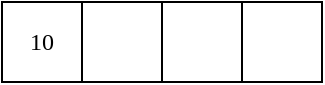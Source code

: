<mxfile version="13.6.5" pages="13">
    <diagram id="txCa_ksUoBLOZzcTATOj" name="Page-1">
        <mxGraphModel dx="1402" dy="860" grid="1" gridSize="10" guides="1" tooltips="1" connect="1" arrows="1" fold="1" page="1" pageScale="1" pageWidth="800" pageHeight="800" math="0" shadow="0">
            <root>
                <mxCell id="0"/>
                <mxCell id="1" parent="0"/>
                <mxCell id="2" value="10" style="whiteSpace=wrap;html=1;aspect=fixed;fontFamily=Fira Code;" parent="1" vertex="1">
                    <mxGeometry x="320" y="40" width="40" height="40" as="geometry"/>
                </mxCell>
                <mxCell id="3" value="" style="whiteSpace=wrap;html=1;aspect=fixed;fontFamily=Fira Code;" parent="1" vertex="1">
                    <mxGeometry x="360" y="40" width="40" height="40" as="geometry"/>
                </mxCell>
                <mxCell id="4" value="" style="whiteSpace=wrap;html=1;aspect=fixed;fontFamily=Fira Code;" parent="1" vertex="1">
                    <mxGeometry x="400" y="40" width="40" height="40" as="geometry"/>
                </mxCell>
                <mxCell id="5" value="" style="whiteSpace=wrap;html=1;aspect=fixed;fontFamily=Fira Code;" parent="1" vertex="1">
                    <mxGeometry x="440" y="40" width="40" height="40" as="geometry"/>
                </mxCell>
            </root>
        </mxGraphModel>
    </diagram>
    <diagram name="Copy of Page-1" id="j43gCVQFJZowqEMbykZ9">
        <mxGraphModel dx="1402" dy="860" grid="1" gridSize="10" guides="1" tooltips="1" connect="1" arrows="1" fold="1" page="1" pageScale="1" pageWidth="800" pageHeight="800" math="0" shadow="0">
            <root>
                <mxCell id="CdNHfQSmdVmvH8gO9E0L-0"/>
                <mxCell id="CdNHfQSmdVmvH8gO9E0L-1" parent="CdNHfQSmdVmvH8gO9E0L-0"/>
                <mxCell id="CdNHfQSmdVmvH8gO9E0L-2" value="5" style="whiteSpace=wrap;html=1;aspect=fixed;fontFamily=Fira Code;" parent="CdNHfQSmdVmvH8gO9E0L-1" vertex="1">
                    <mxGeometry x="320" y="40" width="40" height="40" as="geometry"/>
                </mxCell>
                <mxCell id="CdNHfQSmdVmvH8gO9E0L-3" value="10" style="whiteSpace=wrap;html=1;aspect=fixed;fontFamily=Fira Code;" parent="CdNHfQSmdVmvH8gO9E0L-1" vertex="1">
                    <mxGeometry x="360" y="40" width="40" height="40" as="geometry"/>
                </mxCell>
                <mxCell id="CdNHfQSmdVmvH8gO9E0L-4" value="" style="whiteSpace=wrap;html=1;aspect=fixed;fontFamily=Fira Code;" parent="CdNHfQSmdVmvH8gO9E0L-1" vertex="1">
                    <mxGeometry x="400" y="40" width="40" height="40" as="geometry"/>
                </mxCell>
                <mxCell id="CdNHfQSmdVmvH8gO9E0L-5" value="" style="whiteSpace=wrap;html=1;aspect=fixed;fontFamily=Fira Code;" parent="CdNHfQSmdVmvH8gO9E0L-1" vertex="1">
                    <mxGeometry x="440" y="40" width="40" height="40" as="geometry"/>
                </mxCell>
            </root>
        </mxGraphModel>
    </diagram>
    <diagram name="Copy of Copy of Page-1" id="bkbzq2fccHkqix9wdO-N">
        <mxGraphModel dx="1402" dy="860" grid="1" gridSize="10" guides="1" tooltips="1" connect="1" arrows="1" fold="1" page="1" pageScale="1" pageWidth="800" pageHeight="800" math="0" shadow="0">
            <root>
                <mxCell id="YgrXGwYtX8yWzyRb2GrN-0"/>
                <mxCell id="YgrXGwYtX8yWzyRb2GrN-1" parent="YgrXGwYtX8yWzyRb2GrN-0"/>
                <mxCell id="YgrXGwYtX8yWzyRb2GrN-2" value="5" style="whiteSpace=wrap;html=1;aspect=fixed;fontFamily=Fira Code;" parent="YgrXGwYtX8yWzyRb2GrN-1" vertex="1">
                    <mxGeometry x="320" y="40" width="40" height="40" as="geometry"/>
                </mxCell>
                <mxCell id="YgrXGwYtX8yWzyRb2GrN-3" value="10" style="whiteSpace=wrap;html=1;aspect=fixed;fontFamily=Fira Code;" parent="YgrXGwYtX8yWzyRb2GrN-1" vertex="1">
                    <mxGeometry x="360" y="40" width="40" height="40" as="geometry"/>
                </mxCell>
                <mxCell id="YgrXGwYtX8yWzyRb2GrN-4" value="50" style="whiteSpace=wrap;html=1;aspect=fixed;fontFamily=Fira Code;" parent="YgrXGwYtX8yWzyRb2GrN-1" vertex="1">
                    <mxGeometry x="400" y="40" width="40" height="40" as="geometry"/>
                </mxCell>
                <mxCell id="YgrXGwYtX8yWzyRb2GrN-5" value="" style="whiteSpace=wrap;html=1;aspect=fixed;fontFamily=Fira Code;" parent="YgrXGwYtX8yWzyRb2GrN-1" vertex="1">
                    <mxGeometry x="440" y="40" width="40" height="40" as="geometry"/>
                </mxCell>
            </root>
        </mxGraphModel>
    </diagram>
    <diagram name="Copy of Copy of Copy of Page-1" id="OM_2mnmLVpxS00gPXXbf">
        <mxGraphModel dx="1402" dy="860" grid="1" gridSize="10" guides="1" tooltips="1" connect="1" arrows="1" fold="1" page="1" pageScale="1" pageWidth="800" pageHeight="800" math="0" shadow="0">
            <root>
                <mxCell id="Oke_IYp8fV7BN3NRF6Zw-0"/>
                <mxCell id="Oke_IYp8fV7BN3NRF6Zw-1" parent="Oke_IYp8fV7BN3NRF6Zw-0"/>
                <mxCell id="Oke_IYp8fV7BN3NRF6Zw-2" value="5" style="whiteSpace=wrap;html=1;aspect=fixed;fontFamily=Fira Code;" parent="Oke_IYp8fV7BN3NRF6Zw-1" vertex="1">
                    <mxGeometry x="320" y="40" width="40" height="40" as="geometry"/>
                </mxCell>
                <mxCell id="Oke_IYp8fV7BN3NRF6Zw-3" value="10" style="whiteSpace=wrap;html=1;aspect=fixed;fontFamily=Fira Code;" parent="Oke_IYp8fV7BN3NRF6Zw-1" vertex="1">
                    <mxGeometry x="360" y="40" width="40" height="40" as="geometry"/>
                </mxCell>
                <mxCell id="Oke_IYp8fV7BN3NRF6Zw-4" value="35" style="whiteSpace=wrap;html=1;aspect=fixed;fontFamily=Fira Code;" parent="Oke_IYp8fV7BN3NRF6Zw-1" vertex="1">
                    <mxGeometry x="400" y="40" width="40" height="40" as="geometry"/>
                </mxCell>
                <mxCell id="Oke_IYp8fV7BN3NRF6Zw-5" value="50" style="whiteSpace=wrap;html=1;aspect=fixed;fontFamily=Fira Code;" parent="Oke_IYp8fV7BN3NRF6Zw-1" vertex="1">
                    <mxGeometry x="440" y="40" width="40" height="40" as="geometry"/>
                </mxCell>
            </root>
        </mxGraphModel>
    </diagram>
    <diagram name="Copy of Copy of Copy of Copy of Page-1" id="oMQ7qCrSeQkmTatnW9i-">
        <mxGraphModel dx="2202" dy="860" grid="1" gridSize="10" guides="1" tooltips="1" connect="1" arrows="1" fold="1" page="1" pageScale="1" pageWidth="800" pageHeight="800" math="0" shadow="0">
            <root>
                <mxCell id="m-656Rwu_aVQNnJfaMTj-0"/>
                <mxCell id="m-656Rwu_aVQNnJfaMTj-1" parent="m-656Rwu_aVQNnJfaMTj-0"/>
                <mxCell id="m-656Rwu_aVQNnJfaMTj-10" style="rounded=0;orthogonalLoop=1;jettySize=auto;html=1;exitX=0;exitY=1;exitDx=0;exitDy=0;entryX=0;entryY=0;entryDx=0;entryDy=0;endArrow=none;endFill=0;" parent="m-656Rwu_aVQNnJfaMTj-1" source="m-656Rwu_aVQNnJfaMTj-2" target="m-656Rwu_aVQNnJfaMTj-8" edge="1">
                    <mxGeometry relative="1" as="geometry"/>
                </mxCell>
                <mxCell id="m-656Rwu_aVQNnJfaMTj-23" style="edgeStyle=none;rounded=0;orthogonalLoop=1;jettySize=auto;html=1;exitX=1;exitY=1;exitDx=0;exitDy=0;entryX=0;entryY=0;entryDx=0;entryDy=0;endArrow=none;endFill=0;" parent="m-656Rwu_aVQNnJfaMTj-1" source="m-656Rwu_aVQNnJfaMTj-2" target="m-656Rwu_aVQNnJfaMTj-13" edge="1">
                    <mxGeometry relative="1" as="geometry"/>
                </mxCell>
                <mxCell id="m-656Rwu_aVQNnJfaMTj-2" value="5" style="whiteSpace=wrap;html=1;aspect=fixed;fontFamily=Fira Code;" parent="m-656Rwu_aVQNnJfaMTj-1" vertex="1">
                    <mxGeometry x="320" y="40" width="40" height="40" as="geometry"/>
                </mxCell>
                <mxCell id="m-656Rwu_aVQNnJfaMTj-3" value="10" style="whiteSpace=wrap;html=1;aspect=fixed;fontFamily=Fira Code;" parent="m-656Rwu_aVQNnJfaMTj-1" vertex="1">
                    <mxGeometry x="360" y="40" width="40" height="40" as="geometry"/>
                </mxCell>
                <mxCell id="m-656Rwu_aVQNnJfaMTj-4" value="35" style="whiteSpace=wrap;html=1;aspect=fixed;fontFamily=Fira Code;" parent="m-656Rwu_aVQNnJfaMTj-1" vertex="1">
                    <mxGeometry x="400" y="40" width="40" height="40" as="geometry"/>
                </mxCell>
                <mxCell id="m-656Rwu_aVQNnJfaMTj-5" value="50" style="whiteSpace=wrap;html=1;aspect=fixed;fontFamily=Fira Code;" parent="m-656Rwu_aVQNnJfaMTj-1" vertex="1">
                    <mxGeometry x="440" y="40" width="40" height="40" as="geometry"/>
                </mxCell>
                <mxCell id="m-656Rwu_aVQNnJfaMTj-6" value="" style="whiteSpace=wrap;html=1;aspect=fixed;fontFamily=Fira Code;" parent="m-656Rwu_aVQNnJfaMTj-1" vertex="1">
                    <mxGeometry x="-80" y="120" width="40" height="40" as="geometry"/>
                </mxCell>
                <mxCell id="m-656Rwu_aVQNnJfaMTj-7" value="" style="whiteSpace=wrap;html=1;aspect=fixed;fontFamily=Fira Code;" parent="m-656Rwu_aVQNnJfaMTj-1" vertex="1">
                    <mxGeometry x="-40" y="120" width="40" height="40" as="geometry"/>
                </mxCell>
                <mxCell id="m-656Rwu_aVQNnJfaMTj-8" value="" style="whiteSpace=wrap;html=1;aspect=fixed;fontFamily=Fira Code;" parent="m-656Rwu_aVQNnJfaMTj-1" vertex="1">
                    <mxGeometry y="120" width="40" height="40" as="geometry"/>
                </mxCell>
                <mxCell id="m-656Rwu_aVQNnJfaMTj-9" value="" style="whiteSpace=wrap;html=1;aspect=fixed;fontFamily=Fira Code;" parent="m-656Rwu_aVQNnJfaMTj-1" vertex="1">
                    <mxGeometry x="40" y="120" width="40" height="40" as="geometry"/>
                </mxCell>
                <mxCell id="m-656Rwu_aVQNnJfaMTj-11" value="" style="whiteSpace=wrap;html=1;aspect=fixed;fontFamily=Fira Code;" parent="m-656Rwu_aVQNnJfaMTj-1" vertex="1">
                    <mxGeometry x="120" y="120" width="40" height="40" as="geometry"/>
                </mxCell>
                <mxCell id="m-656Rwu_aVQNnJfaMTj-12" value="" style="whiteSpace=wrap;html=1;aspect=fixed;fontFamily=Fira Code;" parent="m-656Rwu_aVQNnJfaMTj-1" vertex="1">
                    <mxGeometry x="160" y="120" width="40" height="40" as="geometry"/>
                </mxCell>
                <mxCell id="m-656Rwu_aVQNnJfaMTj-13" value="" style="whiteSpace=wrap;html=1;aspect=fixed;fontFamily=Fira Code;" parent="m-656Rwu_aVQNnJfaMTj-1" vertex="1">
                    <mxGeometry x="200" y="120" width="40" height="40" as="geometry"/>
                </mxCell>
                <mxCell id="m-656Rwu_aVQNnJfaMTj-14" value="" style="whiteSpace=wrap;html=1;aspect=fixed;fontFamily=Fira Code;" parent="m-656Rwu_aVQNnJfaMTj-1" vertex="1">
                    <mxGeometry x="240" y="120" width="40" height="40" as="geometry"/>
                </mxCell>
            </root>
        </mxGraphModel>
    </diagram>
    <diagram name="Copy of Copy of Copy of Copy of Copy of Page-1" id="wRpoYj4uNqJwpFkkoW-z">
        <mxGraphModel dx="2202" dy="860" grid="1" gridSize="10" guides="1" tooltips="1" connect="1" arrows="1" fold="1" page="1" pageScale="1" pageWidth="800" pageHeight="800" math="0" shadow="0">
            <root>
                <mxCell id="Ei1mm7T92RGMsPTPNJHA-0"/>
                <mxCell id="Ei1mm7T92RGMsPTPNJHA-1" parent="Ei1mm7T92RGMsPTPNJHA-0"/>
                <mxCell id="Ei1mm7T92RGMsPTPNJHA-2" style="rounded=0;orthogonalLoop=1;jettySize=auto;html=1;exitX=0;exitY=1;exitDx=0;exitDy=0;entryX=0;entryY=0;entryDx=0;entryDy=0;endArrow=none;endFill=0;" parent="Ei1mm7T92RGMsPTPNJHA-1" source="Ei1mm7T92RGMsPTPNJHA-4" target="Ei1mm7T92RGMsPTPNJHA-10" edge="1">
                    <mxGeometry relative="1" as="geometry"/>
                </mxCell>
                <mxCell id="Ei1mm7T92RGMsPTPNJHA-3" style="edgeStyle=none;rounded=0;orthogonalLoop=1;jettySize=auto;html=1;exitX=1;exitY=1;exitDx=0;exitDy=0;entryX=0;entryY=0;entryDx=0;entryDy=0;endArrow=none;endFill=0;" parent="Ei1mm7T92RGMsPTPNJHA-1" source="Ei1mm7T92RGMsPTPNJHA-4" target="Ei1mm7T92RGMsPTPNJHA-14" edge="1">
                    <mxGeometry relative="1" as="geometry"/>
                </mxCell>
                <mxCell id="Ei1mm7T92RGMsPTPNJHA-4" value="10" style="whiteSpace=wrap;html=1;aspect=fixed;fontFamily=Fira Code;" parent="Ei1mm7T92RGMsPTPNJHA-1" vertex="1">
                    <mxGeometry x="320" y="40" width="40" height="40" as="geometry"/>
                </mxCell>
                <mxCell id="Ei1mm7T92RGMsPTPNJHA-5" value="35" style="whiteSpace=wrap;html=1;aspect=fixed;fontFamily=Fira Code;" parent="Ei1mm7T92RGMsPTPNJHA-1" vertex="1">
                    <mxGeometry x="360" y="40" width="40" height="40" as="geometry"/>
                </mxCell>
                <mxCell id="Ei1mm7T92RGMsPTPNJHA-6" value="50" style="whiteSpace=wrap;html=1;aspect=fixed;fontFamily=Fira Code;" parent="Ei1mm7T92RGMsPTPNJHA-1" vertex="1">
                    <mxGeometry x="400" y="40" width="40" height="40" as="geometry"/>
                </mxCell>
                <mxCell id="Ei1mm7T92RGMsPTPNJHA-7" value="" style="whiteSpace=wrap;html=1;aspect=fixed;fontFamily=Fira Code;" parent="Ei1mm7T92RGMsPTPNJHA-1" vertex="1">
                    <mxGeometry x="440" y="40" width="40" height="40" as="geometry"/>
                </mxCell>
                <mxCell id="Ei1mm7T92RGMsPTPNJHA-8" value="5" style="whiteSpace=wrap;html=1;aspect=fixed;fontFamily=Fira Code;" parent="Ei1mm7T92RGMsPTPNJHA-1" vertex="1">
                    <mxGeometry x="-80" y="120" width="40" height="40" as="geometry"/>
                </mxCell>
                <mxCell id="Ei1mm7T92RGMsPTPNJHA-9" value="" style="whiteSpace=wrap;html=1;aspect=fixed;fontFamily=Fira Code;" parent="Ei1mm7T92RGMsPTPNJHA-1" vertex="1">
                    <mxGeometry x="-40" y="120" width="40" height="40" as="geometry"/>
                </mxCell>
                <mxCell id="Ei1mm7T92RGMsPTPNJHA-10" value="" style="whiteSpace=wrap;html=1;aspect=fixed;fontFamily=Fira Code;" parent="Ei1mm7T92RGMsPTPNJHA-1" vertex="1">
                    <mxGeometry y="120" width="40" height="40" as="geometry"/>
                </mxCell>
                <mxCell id="Ei1mm7T92RGMsPTPNJHA-11" value="" style="whiteSpace=wrap;html=1;aspect=fixed;fontFamily=Fira Code;" parent="Ei1mm7T92RGMsPTPNJHA-1" vertex="1">
                    <mxGeometry x="40" y="120" width="40" height="40" as="geometry"/>
                </mxCell>
                <mxCell id="Ei1mm7T92RGMsPTPNJHA-12" value="" style="whiteSpace=wrap;html=1;aspect=fixed;fontFamily=Fira Code;" parent="Ei1mm7T92RGMsPTPNJHA-1" vertex="1">
                    <mxGeometry x="120" y="120" width="40" height="40" as="geometry"/>
                </mxCell>
                <mxCell id="Ei1mm7T92RGMsPTPNJHA-13" value="" style="whiteSpace=wrap;html=1;aspect=fixed;fontFamily=Fira Code;" parent="Ei1mm7T92RGMsPTPNJHA-1" vertex="1">
                    <mxGeometry x="160" y="120" width="40" height="40" as="geometry"/>
                </mxCell>
                <mxCell id="Ei1mm7T92RGMsPTPNJHA-14" value="" style="whiteSpace=wrap;html=1;aspect=fixed;fontFamily=Fira Code;" parent="Ei1mm7T92RGMsPTPNJHA-1" vertex="1">
                    <mxGeometry x="200" y="120" width="40" height="40" as="geometry"/>
                </mxCell>
                <mxCell id="Ei1mm7T92RGMsPTPNJHA-15" value="" style="whiteSpace=wrap;html=1;aspect=fixed;fontFamily=Fira Code;" parent="Ei1mm7T92RGMsPTPNJHA-1" vertex="1">
                    <mxGeometry x="240" y="120" width="40" height="40" as="geometry"/>
                </mxCell>
            </root>
        </mxGraphModel>
    </diagram>
    <diagram name="Copy of Copy of Copy of Copy of Copy of Copy of Page-1" id="if2rdYqqfhByfQ3we5X9">
        <mxGraphModel dx="2202" dy="860" grid="1" gridSize="10" guides="1" tooltips="1" connect="1" arrows="1" fold="1" page="1" pageScale="1" pageWidth="800" pageHeight="800" math="0" shadow="0">
            <root>
                <mxCell id="juQnPKgSrwFAO0Nfcs-d-0"/>
                <mxCell id="juQnPKgSrwFAO0Nfcs-d-1" parent="juQnPKgSrwFAO0Nfcs-d-0"/>
                <mxCell id="juQnPKgSrwFAO0Nfcs-d-2" style="rounded=0;orthogonalLoop=1;jettySize=auto;html=1;exitX=0;exitY=1;exitDx=0;exitDy=0;entryX=0;entryY=0;entryDx=0;entryDy=0;endArrow=none;endFill=0;" parent="juQnPKgSrwFAO0Nfcs-d-1" source="juQnPKgSrwFAO0Nfcs-d-4" target="juQnPKgSrwFAO0Nfcs-d-10" edge="1">
                    <mxGeometry relative="1" as="geometry"/>
                </mxCell>
                <mxCell id="juQnPKgSrwFAO0Nfcs-d-3" style="edgeStyle=none;rounded=0;orthogonalLoop=1;jettySize=auto;html=1;exitX=1;exitY=1;exitDx=0;exitDy=0;entryX=0;entryY=0;entryDx=0;entryDy=0;endArrow=none;endFill=0;" parent="juQnPKgSrwFAO0Nfcs-d-1" source="juQnPKgSrwFAO0Nfcs-d-4" target="juQnPKgSrwFAO0Nfcs-d-14" edge="1">
                    <mxGeometry relative="1" as="geometry"/>
                </mxCell>
                <mxCell id="juQnPKgSrwFAO0Nfcs-d-4" value="35" style="whiteSpace=wrap;html=1;aspect=fixed;fontFamily=Fira Code;" parent="juQnPKgSrwFAO0Nfcs-d-1" vertex="1">
                    <mxGeometry x="320" y="40" width="40" height="40" as="geometry"/>
                </mxCell>
                <mxCell id="juQnPKgSrwFAO0Nfcs-d-5" value="50" style="whiteSpace=wrap;html=1;aspect=fixed;fontFamily=Fira Code;" parent="juQnPKgSrwFAO0Nfcs-d-1" vertex="1">
                    <mxGeometry x="360" y="40" width="40" height="40" as="geometry"/>
                </mxCell>
                <mxCell id="juQnPKgSrwFAO0Nfcs-d-6" value="" style="whiteSpace=wrap;html=1;aspect=fixed;fontFamily=Fira Code;" parent="juQnPKgSrwFAO0Nfcs-d-1" vertex="1">
                    <mxGeometry x="400" y="40" width="40" height="40" as="geometry"/>
                </mxCell>
                <mxCell id="juQnPKgSrwFAO0Nfcs-d-7" value="" style="whiteSpace=wrap;html=1;aspect=fixed;fontFamily=Fira Code;" parent="juQnPKgSrwFAO0Nfcs-d-1" vertex="1">
                    <mxGeometry x="440" y="40" width="40" height="40" as="geometry"/>
                </mxCell>
                <mxCell id="juQnPKgSrwFAO0Nfcs-d-8" value="5" style="whiteSpace=wrap;html=1;aspect=fixed;fontFamily=Fira Code;" parent="juQnPKgSrwFAO0Nfcs-d-1" vertex="1">
                    <mxGeometry x="-80" y="120" width="40" height="40" as="geometry"/>
                </mxCell>
                <mxCell id="juQnPKgSrwFAO0Nfcs-d-9" value="10" style="whiteSpace=wrap;html=1;aspect=fixed;fontFamily=Fira Code;" parent="juQnPKgSrwFAO0Nfcs-d-1" vertex="1">
                    <mxGeometry x="-40" y="120" width="40" height="40" as="geometry"/>
                </mxCell>
                <mxCell id="juQnPKgSrwFAO0Nfcs-d-10" value="" style="whiteSpace=wrap;html=1;aspect=fixed;fontFamily=Fira Code;" parent="juQnPKgSrwFAO0Nfcs-d-1" vertex="1">
                    <mxGeometry y="120" width="40" height="40" as="geometry"/>
                </mxCell>
                <mxCell id="juQnPKgSrwFAO0Nfcs-d-11" value="" style="whiteSpace=wrap;html=1;aspect=fixed;fontFamily=Fira Code;" parent="juQnPKgSrwFAO0Nfcs-d-1" vertex="1">
                    <mxGeometry x="40" y="120" width="40" height="40" as="geometry"/>
                </mxCell>
                <mxCell id="juQnPKgSrwFAO0Nfcs-d-12" value="" style="whiteSpace=wrap;html=1;aspect=fixed;fontFamily=Fira Code;" parent="juQnPKgSrwFAO0Nfcs-d-1" vertex="1">
                    <mxGeometry x="120" y="120" width="40" height="40" as="geometry"/>
                </mxCell>
                <mxCell id="juQnPKgSrwFAO0Nfcs-d-13" value="" style="whiteSpace=wrap;html=1;aspect=fixed;fontFamily=Fira Code;" parent="juQnPKgSrwFAO0Nfcs-d-1" vertex="1">
                    <mxGeometry x="160" y="120" width="40" height="40" as="geometry"/>
                </mxCell>
                <mxCell id="juQnPKgSrwFAO0Nfcs-d-14" value="" style="whiteSpace=wrap;html=1;aspect=fixed;fontFamily=Fira Code;" parent="juQnPKgSrwFAO0Nfcs-d-1" vertex="1">
                    <mxGeometry x="200" y="120" width="40" height="40" as="geometry"/>
                </mxCell>
                <mxCell id="juQnPKgSrwFAO0Nfcs-d-15" value="" style="whiteSpace=wrap;html=1;aspect=fixed;fontFamily=Fira Code;" parent="juQnPKgSrwFAO0Nfcs-d-1" vertex="1">
                    <mxGeometry x="240" y="120" width="40" height="40" as="geometry"/>
                </mxCell>
            </root>
        </mxGraphModel>
    </diagram>
    <diagram name="Copy of Copy of Copy of Copy of Copy of Copy of Copy of Page-1" id="DPHfiXVIDVg-sixH7_Sv">
        <mxGraphModel dx="2202" dy="860" grid="1" gridSize="10" guides="1" tooltips="1" connect="1" arrows="1" fold="1" page="1" pageScale="1" pageWidth="800" pageHeight="800" math="0" shadow="0">
            <root>
                <mxCell id="pfj3oF8QVULzts0DKrBN-0"/>
                <mxCell id="pfj3oF8QVULzts0DKrBN-1" parent="pfj3oF8QVULzts0DKrBN-0"/>
                <mxCell id="pfj3oF8QVULzts0DKrBN-2" style="rounded=0;orthogonalLoop=1;jettySize=auto;html=1;exitX=0;exitY=1;exitDx=0;exitDy=0;entryX=0;entryY=0;entryDx=0;entryDy=0;endArrow=none;endFill=0;" parent="pfj3oF8QVULzts0DKrBN-1" source="pfj3oF8QVULzts0DKrBN-4" target="pfj3oF8QVULzts0DKrBN-10" edge="1">
                    <mxGeometry relative="1" as="geometry"/>
                </mxCell>
                <mxCell id="pfj3oF8QVULzts0DKrBN-3" style="edgeStyle=none;rounded=0;orthogonalLoop=1;jettySize=auto;html=1;exitX=1;exitY=1;exitDx=0;exitDy=0;entryX=0;entryY=0;entryDx=0;entryDy=0;endArrow=none;endFill=0;" parent="pfj3oF8QVULzts0DKrBN-1" source="pfj3oF8QVULzts0DKrBN-4" target="pfj3oF8QVULzts0DKrBN-14" edge="1">
                    <mxGeometry relative="1" as="geometry"/>
                </mxCell>
                <mxCell id="pfj3oF8QVULzts0DKrBN-4" value="35" style="whiteSpace=wrap;html=1;aspect=fixed;fontFamily=Fira Code;" parent="pfj3oF8QVULzts0DKrBN-1" vertex="1">
                    <mxGeometry x="320" y="40" width="40" height="40" as="geometry"/>
                </mxCell>
                <mxCell id="pfj3oF8QVULzts0DKrBN-5" value="50" style="whiteSpace=wrap;html=1;aspect=fixed;fontFamily=Fira Code;" parent="pfj3oF8QVULzts0DKrBN-1" vertex="1">
                    <mxGeometry x="360" y="40" width="40" height="40" as="geometry"/>
                </mxCell>
                <mxCell id="pfj3oF8QVULzts0DKrBN-6" value="" style="whiteSpace=wrap;html=1;aspect=fixed;fontFamily=Fira Code;" parent="pfj3oF8QVULzts0DKrBN-1" vertex="1">
                    <mxGeometry x="400" y="40" width="40" height="40" as="geometry"/>
                </mxCell>
                <mxCell id="pfj3oF8QVULzts0DKrBN-7" value="" style="whiteSpace=wrap;html=1;aspect=fixed;fontFamily=Fira Code;" parent="pfj3oF8QVULzts0DKrBN-1" vertex="1">
                    <mxGeometry x="440" y="40" width="40" height="40" as="geometry"/>
                </mxCell>
                <mxCell id="pfj3oF8QVULzts0DKrBN-8" value="5" style="whiteSpace=wrap;html=1;aspect=fixed;fontFamily=Fira Code;" parent="pfj3oF8QVULzts0DKrBN-1" vertex="1">
                    <mxGeometry x="-80" y="120" width="40" height="40" as="geometry"/>
                </mxCell>
                <mxCell id="pfj3oF8QVULzts0DKrBN-9" value="10" style="whiteSpace=wrap;html=1;aspect=fixed;fontFamily=Fira Code;" parent="pfj3oF8QVULzts0DKrBN-1" vertex="1">
                    <mxGeometry x="-40" y="120" width="40" height="40" as="geometry"/>
                </mxCell>
                <mxCell id="pfj3oF8QVULzts0DKrBN-10" value="" style="whiteSpace=wrap;html=1;aspect=fixed;fontFamily=Fira Code;" parent="pfj3oF8QVULzts0DKrBN-1" vertex="1">
                    <mxGeometry y="120" width="40" height="40" as="geometry"/>
                </mxCell>
                <mxCell id="pfj3oF8QVULzts0DKrBN-11" value="" style="whiteSpace=wrap;html=1;aspect=fixed;fontFamily=Fira Code;" parent="pfj3oF8QVULzts0DKrBN-1" vertex="1">
                    <mxGeometry x="40" y="120" width="40" height="40" as="geometry"/>
                </mxCell>
                <mxCell id="pfj3oF8QVULzts0DKrBN-12" value="40" style="whiteSpace=wrap;html=1;aspect=fixed;fontFamily=Fira Code;" parent="pfj3oF8QVULzts0DKrBN-1" vertex="1">
                    <mxGeometry x="120" y="120" width="40" height="40" as="geometry"/>
                </mxCell>
                <mxCell id="pfj3oF8QVULzts0DKrBN-13" value="" style="whiteSpace=wrap;html=1;aspect=fixed;fontFamily=Fira Code;" parent="pfj3oF8QVULzts0DKrBN-1" vertex="1">
                    <mxGeometry x="160" y="120" width="40" height="40" as="geometry"/>
                </mxCell>
                <mxCell id="pfj3oF8QVULzts0DKrBN-14" value="" style="whiteSpace=wrap;html=1;aspect=fixed;fontFamily=Fira Code;" parent="pfj3oF8QVULzts0DKrBN-1" vertex="1">
                    <mxGeometry x="200" y="120" width="40" height="40" as="geometry"/>
                </mxCell>
                <mxCell id="pfj3oF8QVULzts0DKrBN-15" value="" style="whiteSpace=wrap;html=1;aspect=fixed;fontFamily=Fira Code;" parent="pfj3oF8QVULzts0DKrBN-1" vertex="1">
                    <mxGeometry x="240" y="120" width="40" height="40" as="geometry"/>
                </mxCell>
            </root>
        </mxGraphModel>
    </diagram>
    <diagram name="Copy of Copy of Copy of Copy of Copy of Copy of Copy of Copy of Page-1" id="bGiO1yFPhPAGwqqpGnuw">
        <mxGraphModel dx="2202" dy="860" grid="1" gridSize="10" guides="1" tooltips="1" connect="1" arrows="1" fold="1" page="1" pageScale="1" pageWidth="800" pageHeight="800" math="0" shadow="0">
            <root>
                <mxCell id="H009oNKKuR3dY9u0lWmf-0"/>
                <mxCell id="H009oNKKuR3dY9u0lWmf-1" parent="H009oNKKuR3dY9u0lWmf-0"/>
                <mxCell id="H009oNKKuR3dY9u0lWmf-2" style="rounded=0;orthogonalLoop=1;jettySize=auto;html=1;exitX=0;exitY=1;exitDx=0;exitDy=0;entryX=0;entryY=0;entryDx=0;entryDy=0;endArrow=none;endFill=0;" parent="H009oNKKuR3dY9u0lWmf-1" source="H009oNKKuR3dY9u0lWmf-4" target="H009oNKKuR3dY9u0lWmf-10" edge="1">
                    <mxGeometry relative="1" as="geometry"/>
                </mxCell>
                <mxCell id="H009oNKKuR3dY9u0lWmf-3" style="edgeStyle=none;rounded=0;orthogonalLoop=1;jettySize=auto;html=1;exitX=1;exitY=1;exitDx=0;exitDy=0;entryX=0;entryY=0;entryDx=0;entryDy=0;endArrow=none;endFill=0;" parent="H009oNKKuR3dY9u0lWmf-1" source="H009oNKKuR3dY9u0lWmf-4" target="H009oNKKuR3dY9u0lWmf-14" edge="1">
                    <mxGeometry relative="1" as="geometry"/>
                </mxCell>
                <mxCell id="H009oNKKuR3dY9u0lWmf-4" value="35" style="whiteSpace=wrap;html=1;aspect=fixed;fontFamily=Fira Code;" parent="H009oNKKuR3dY9u0lWmf-1" vertex="1">
                    <mxGeometry x="320" y="40" width="40" height="40" as="geometry"/>
                </mxCell>
                <mxCell id="H009oNKKuR3dY9u0lWmf-5" value="" style="whiteSpace=wrap;html=1;aspect=fixed;fontFamily=Fira Code;" parent="H009oNKKuR3dY9u0lWmf-1" vertex="1">
                    <mxGeometry x="360" y="40" width="40" height="40" as="geometry"/>
                </mxCell>
                <mxCell id="H009oNKKuR3dY9u0lWmf-6" value="" style="whiteSpace=wrap;html=1;aspect=fixed;fontFamily=Fira Code;" parent="H009oNKKuR3dY9u0lWmf-1" vertex="1">
                    <mxGeometry x="400" y="40" width="40" height="40" as="geometry"/>
                </mxCell>
                <mxCell id="H009oNKKuR3dY9u0lWmf-7" value="" style="whiteSpace=wrap;html=1;aspect=fixed;fontFamily=Fira Code;" parent="H009oNKKuR3dY9u0lWmf-1" vertex="1">
                    <mxGeometry x="440" y="40" width="40" height="40" as="geometry"/>
                </mxCell>
                <mxCell id="H009oNKKuR3dY9u0lWmf-8" value="5" style="whiteSpace=wrap;html=1;aspect=fixed;fontFamily=Fira Code;" parent="H009oNKKuR3dY9u0lWmf-1" vertex="1">
                    <mxGeometry x="-80" y="120" width="40" height="40" as="geometry"/>
                </mxCell>
                <mxCell id="H009oNKKuR3dY9u0lWmf-9" value="10" style="whiteSpace=wrap;html=1;aspect=fixed;fontFamily=Fira Code;" parent="H009oNKKuR3dY9u0lWmf-1" vertex="1">
                    <mxGeometry x="-40" y="120" width="40" height="40" as="geometry"/>
                </mxCell>
                <mxCell id="H009oNKKuR3dY9u0lWmf-10" value="" style="whiteSpace=wrap;html=1;aspect=fixed;fontFamily=Fira Code;" parent="H009oNKKuR3dY9u0lWmf-1" vertex="1">
                    <mxGeometry y="120" width="40" height="40" as="geometry"/>
                </mxCell>
                <mxCell id="H009oNKKuR3dY9u0lWmf-11" value="" style="whiteSpace=wrap;html=1;aspect=fixed;fontFamily=Fira Code;" parent="H009oNKKuR3dY9u0lWmf-1" vertex="1">
                    <mxGeometry x="40" y="120" width="40" height="40" as="geometry"/>
                </mxCell>
                <mxCell id="H009oNKKuR3dY9u0lWmf-12" value="40" style="whiteSpace=wrap;html=1;aspect=fixed;fontFamily=Fira Code;" parent="H009oNKKuR3dY9u0lWmf-1" vertex="1">
                    <mxGeometry x="120" y="120" width="40" height="40" as="geometry"/>
                </mxCell>
                <mxCell id="H009oNKKuR3dY9u0lWmf-13" value="50" style="whiteSpace=wrap;html=1;aspect=fixed;fontFamily=Fira Code;" parent="H009oNKKuR3dY9u0lWmf-1" vertex="1">
                    <mxGeometry x="160" y="120" width="40" height="40" as="geometry"/>
                </mxCell>
                <mxCell id="H009oNKKuR3dY9u0lWmf-14" value="" style="whiteSpace=wrap;html=1;aspect=fixed;fontFamily=Fira Code;" parent="H009oNKKuR3dY9u0lWmf-1" vertex="1">
                    <mxGeometry x="200" y="120" width="40" height="40" as="geometry"/>
                </mxCell>
                <mxCell id="H009oNKKuR3dY9u0lWmf-15" value="" style="whiteSpace=wrap;html=1;aspect=fixed;fontFamily=Fira Code;" parent="H009oNKKuR3dY9u0lWmf-1" vertex="1">
                    <mxGeometry x="240" y="120" width="40" height="40" as="geometry"/>
                </mxCell>
            </root>
        </mxGraphModel>
    </diagram>
    <diagram name="Copy of Copy of Copy of Copy of Copy of Copy of Copy of Copy of Copy of Page-1" id="n0LEhI8f_1x8CGb_Qpmm">
        <mxGraphModel dx="2202" dy="860" grid="1" gridSize="10" guides="1" tooltips="1" connect="1" arrows="1" fold="1" page="1" pageScale="1" pageWidth="800" pageHeight="800" math="0" shadow="0">
            <root>
                <mxCell id="Q-qBWn2aIrunrMLGc1W4-0"/>
                <mxCell id="Q-qBWn2aIrunrMLGc1W4-1" parent="Q-qBWn2aIrunrMLGc1W4-0"/>
                <mxCell id="Q-qBWn2aIrunrMLGc1W4-2" style="rounded=0;orthogonalLoop=1;jettySize=auto;html=1;exitX=0;exitY=1;exitDx=0;exitDy=0;entryX=0;entryY=0;entryDx=0;entryDy=0;endArrow=none;endFill=0;" parent="Q-qBWn2aIrunrMLGc1W4-1" source="Q-qBWn2aIrunrMLGc1W4-4" target="Q-qBWn2aIrunrMLGc1W4-10" edge="1">
                    <mxGeometry relative="1" as="geometry"/>
                </mxCell>
                <mxCell id="Q-qBWn2aIrunrMLGc1W4-3" style="edgeStyle=none;rounded=0;orthogonalLoop=1;jettySize=auto;html=1;exitX=1;exitY=1;exitDx=0;exitDy=0;entryX=0;entryY=0;entryDx=0;entryDy=0;endArrow=none;endFill=0;" parent="Q-qBWn2aIrunrMLGc1W4-1" source="Q-qBWn2aIrunrMLGc1W4-4" target="Q-qBWn2aIrunrMLGc1W4-14" edge="1">
                    <mxGeometry relative="1" as="geometry"/>
                </mxCell>
                <mxCell id="Q-qBWn2aIrunrMLGc1W4-4" value="35" style="whiteSpace=wrap;html=1;aspect=fixed;fontFamily=Fira Code;" parent="Q-qBWn2aIrunrMLGc1W4-1" vertex="1">
                    <mxGeometry x="320" y="40" width="40" height="40" as="geometry"/>
                </mxCell>
                <mxCell id="Q-qBWn2aIrunrMLGc1W4-5" value="" style="whiteSpace=wrap;html=1;aspect=fixed;fontFamily=Fira Code;" parent="Q-qBWn2aIrunrMLGc1W4-1" vertex="1">
                    <mxGeometry x="360" y="40" width="40" height="40" as="geometry"/>
                </mxCell>
                <mxCell id="Q-qBWn2aIrunrMLGc1W4-6" value="" style="whiteSpace=wrap;html=1;aspect=fixed;fontFamily=Fira Code;" parent="Q-qBWn2aIrunrMLGc1W4-1" vertex="1">
                    <mxGeometry x="400" y="40" width="40" height="40" as="geometry"/>
                </mxCell>
                <mxCell id="Q-qBWn2aIrunrMLGc1W4-7" value="" style="whiteSpace=wrap;html=1;aspect=fixed;fontFamily=Fira Code;" parent="Q-qBWn2aIrunrMLGc1W4-1" vertex="1">
                    <mxGeometry x="440" y="40" width="40" height="40" as="geometry"/>
                </mxCell>
                <mxCell id="Q-qBWn2aIrunrMLGc1W4-8" value="5" style="whiteSpace=wrap;html=1;aspect=fixed;fontFamily=Fira Code;" parent="Q-qBWn2aIrunrMLGc1W4-1" vertex="1">
                    <mxGeometry x="-80" y="120" width="40" height="40" as="geometry"/>
                </mxCell>
                <mxCell id="Q-qBWn2aIrunrMLGc1W4-9" value="10" style="whiteSpace=wrap;html=1;aspect=fixed;fontFamily=Fira Code;" parent="Q-qBWn2aIrunrMLGc1W4-1" vertex="1">
                    <mxGeometry x="-40" y="120" width="40" height="40" as="geometry"/>
                </mxCell>
                <mxCell id="Q-qBWn2aIrunrMLGc1W4-10" value="15" style="whiteSpace=wrap;html=1;aspect=fixed;fontFamily=Fira Code;" parent="Q-qBWn2aIrunrMLGc1W4-1" vertex="1">
                    <mxGeometry y="120" width="40" height="40" as="geometry"/>
                </mxCell>
                <mxCell id="Q-qBWn2aIrunrMLGc1W4-11" value="" style="whiteSpace=wrap;html=1;aspect=fixed;fontFamily=Fira Code;" parent="Q-qBWn2aIrunrMLGc1W4-1" vertex="1">
                    <mxGeometry x="40" y="120" width="40" height="40" as="geometry"/>
                </mxCell>
                <mxCell id="Q-qBWn2aIrunrMLGc1W4-12" value="40" style="whiteSpace=wrap;html=1;aspect=fixed;fontFamily=Fira Code;" parent="Q-qBWn2aIrunrMLGc1W4-1" vertex="1">
                    <mxGeometry x="120" y="120" width="40" height="40" as="geometry"/>
                </mxCell>
                <mxCell id="Q-qBWn2aIrunrMLGc1W4-13" value="50" style="whiteSpace=wrap;html=1;aspect=fixed;fontFamily=Fira Code;" parent="Q-qBWn2aIrunrMLGc1W4-1" vertex="1">
                    <mxGeometry x="160" y="120" width="40" height="40" as="geometry"/>
                </mxCell>
                <mxCell id="Q-qBWn2aIrunrMLGc1W4-14" value="" style="whiteSpace=wrap;html=1;aspect=fixed;fontFamily=Fira Code;" parent="Q-qBWn2aIrunrMLGc1W4-1" vertex="1">
                    <mxGeometry x="200" y="120" width="40" height="40" as="geometry"/>
                </mxCell>
                <mxCell id="Q-qBWn2aIrunrMLGc1W4-15" value="" style="whiteSpace=wrap;html=1;aspect=fixed;fontFamily=Fira Code;" parent="Q-qBWn2aIrunrMLGc1W4-1" vertex="1">
                    <mxGeometry x="240" y="120" width="40" height="40" as="geometry"/>
                </mxCell>
            </root>
        </mxGraphModel>
    </diagram>
    <diagram name="Copy of Copy of Copy of Copy of Copy of Copy of Copy of Copy of Copy of Copy of Page-1" id="G9XtnAHWkDvycJu_Xo2b">
        <mxGraphModel dx="2202" dy="860" grid="1" gridSize="10" guides="1" tooltips="1" connect="1" arrows="1" fold="1" page="1" pageScale="1" pageWidth="800" pageHeight="800" math="0" shadow="0">
            <root>
                <mxCell id="0VkmQVjvzOjDvfpLvTd2-0"/>
                <mxCell id="0VkmQVjvzOjDvfpLvTd2-1" parent="0VkmQVjvzOjDvfpLvTd2-0"/>
                <mxCell id="0VkmQVjvzOjDvfpLvTd2-2" style="rounded=0;orthogonalLoop=1;jettySize=auto;html=1;exitX=0;exitY=1;exitDx=0;exitDy=0;entryX=0;entryY=0;entryDx=0;entryDy=0;endArrow=none;endFill=0;" parent="0VkmQVjvzOjDvfpLvTd2-1" source="0VkmQVjvzOjDvfpLvTd2-4" target="0VkmQVjvzOjDvfpLvTd2-10" edge="1">
                    <mxGeometry relative="1" as="geometry"/>
                </mxCell>
                <mxCell id="0VkmQVjvzOjDvfpLvTd2-3" style="edgeStyle=none;rounded=0;orthogonalLoop=1;jettySize=auto;html=1;exitX=1;exitY=1;exitDx=0;exitDy=0;entryX=0;entryY=0;entryDx=0;entryDy=0;endArrow=none;endFill=0;" parent="0VkmQVjvzOjDvfpLvTd2-1" source="0VkmQVjvzOjDvfpLvTd2-4" target="0VkmQVjvzOjDvfpLvTd2-14" edge="1">
                    <mxGeometry relative="1" as="geometry"/>
                </mxCell>
                <mxCell id="0VkmQVjvzOjDvfpLvTd2-4" value="35" style="whiteSpace=wrap;html=1;aspect=fixed;fontFamily=Fira Code;" parent="0VkmQVjvzOjDvfpLvTd2-1" vertex="1">
                    <mxGeometry x="320" y="40" width="40" height="40" as="geometry"/>
                </mxCell>
                <mxCell id="0VkmQVjvzOjDvfpLvTd2-5" value="" style="whiteSpace=wrap;html=1;aspect=fixed;fontFamily=Fira Code;" parent="0VkmQVjvzOjDvfpLvTd2-1" vertex="1">
                    <mxGeometry x="360" y="40" width="40" height="40" as="geometry"/>
                </mxCell>
                <mxCell id="0VkmQVjvzOjDvfpLvTd2-6" value="" style="whiteSpace=wrap;html=1;aspect=fixed;fontFamily=Fira Code;" parent="0VkmQVjvzOjDvfpLvTd2-1" vertex="1">
                    <mxGeometry x="400" y="40" width="40" height="40" as="geometry"/>
                </mxCell>
                <mxCell id="0VkmQVjvzOjDvfpLvTd2-7" value="" style="whiteSpace=wrap;html=1;aspect=fixed;fontFamily=Fira Code;" parent="0VkmQVjvzOjDvfpLvTd2-1" vertex="1">
                    <mxGeometry x="440" y="40" width="40" height="40" as="geometry"/>
                </mxCell>
                <mxCell id="0VkmQVjvzOjDvfpLvTd2-8" value="5" style="whiteSpace=wrap;html=1;aspect=fixed;fontFamily=Fira Code;" parent="0VkmQVjvzOjDvfpLvTd2-1" vertex="1">
                    <mxGeometry x="-80" y="120" width="40" height="40" as="geometry"/>
                </mxCell>
                <mxCell id="0VkmQVjvzOjDvfpLvTd2-9" value="10" style="whiteSpace=wrap;html=1;aspect=fixed;fontFamily=Fira Code;" parent="0VkmQVjvzOjDvfpLvTd2-1" vertex="1">
                    <mxGeometry x="-40" y="120" width="40" height="40" as="geometry"/>
                </mxCell>
                <mxCell id="0VkmQVjvzOjDvfpLvTd2-10" value="15" style="whiteSpace=wrap;html=1;aspect=fixed;fontFamily=Fira Code;" parent="0VkmQVjvzOjDvfpLvTd2-1" vertex="1">
                    <mxGeometry y="120" width="40" height="40" as="geometry"/>
                </mxCell>
                <mxCell id="0VkmQVjvzOjDvfpLvTd2-11" value="" style="whiteSpace=wrap;html=1;aspect=fixed;fontFamily=Fira Code;" parent="0VkmQVjvzOjDvfpLvTd2-1" vertex="1">
                    <mxGeometry x="40" y="120" width="40" height="40" as="geometry"/>
                </mxCell>
                <mxCell id="0VkmQVjvzOjDvfpLvTd2-12" value="40" style="whiteSpace=wrap;html=1;aspect=fixed;fontFamily=Fira Code;" parent="0VkmQVjvzOjDvfpLvTd2-1" vertex="1">
                    <mxGeometry x="120" y="120" width="40" height="40" as="geometry"/>
                </mxCell>
                <mxCell id="0VkmQVjvzOjDvfpLvTd2-13" value="50" style="whiteSpace=wrap;html=1;aspect=fixed;fontFamily=Fira Code;" parent="0VkmQVjvzOjDvfpLvTd2-1" vertex="1">
                    <mxGeometry x="160" y="120" width="40" height="40" as="geometry"/>
                </mxCell>
                <mxCell id="0VkmQVjvzOjDvfpLvTd2-14" value="95" style="whiteSpace=wrap;html=1;aspect=fixed;fontFamily=Fira Code;" parent="0VkmQVjvzOjDvfpLvTd2-1" vertex="1">
                    <mxGeometry x="200" y="120" width="40" height="40" as="geometry"/>
                </mxCell>
                <mxCell id="0VkmQVjvzOjDvfpLvTd2-15" value="" style="whiteSpace=wrap;html=1;aspect=fixed;fontFamily=Fira Code;" parent="0VkmQVjvzOjDvfpLvTd2-1" vertex="1">
                    <mxGeometry x="240" y="120" width="40" height="40" as="geometry"/>
                </mxCell>
            </root>
        </mxGraphModel>
    </diagram>
    <diagram name="Copy of Copy of Copy of Copy of Copy of Copy of Copy of Copy of Copy of Copy of Copy of Page-1" id="aOD4bZ3RgKz0m4fsCVIZ">
        <mxGraphModel dx="2202" dy="860" grid="1" gridSize="10" guides="1" tooltips="1" connect="1" arrows="1" fold="1" page="1" pageScale="1" pageWidth="800" pageHeight="800" math="0" shadow="0">
            <root>
                <mxCell id="2wf4Q-oZMAfs8__ZwYRI-0"/>
                <mxCell id="2wf4Q-oZMAfs8__ZwYRI-1" parent="2wf4Q-oZMAfs8__ZwYRI-0"/>
                <mxCell id="2wf4Q-oZMAfs8__ZwYRI-2" style="rounded=0;orthogonalLoop=1;jettySize=auto;html=1;exitX=0;exitY=1;exitDx=0;exitDy=0;entryX=0;entryY=0;entryDx=0;entryDy=0;endArrow=none;endFill=0;" parent="2wf4Q-oZMAfs8__ZwYRI-1" source="2wf4Q-oZMAfs8__ZwYRI-4" target="2wf4Q-oZMAfs8__ZwYRI-10" edge="1">
                    <mxGeometry relative="1" as="geometry"/>
                </mxCell>
                <mxCell id="2wf4Q-oZMAfs8__ZwYRI-3" style="edgeStyle=none;rounded=0;orthogonalLoop=1;jettySize=auto;html=1;exitX=1;exitY=1;exitDx=0;exitDy=0;entryX=0;entryY=0;entryDx=0;entryDy=0;endArrow=none;endFill=0;" parent="2wf4Q-oZMAfs8__ZwYRI-1" source="2wf4Q-oZMAfs8__ZwYRI-4" target="2wf4Q-oZMAfs8__ZwYRI-14" edge="1">
                    <mxGeometry relative="1" as="geometry"/>
                </mxCell>
                <mxCell id="2wf4Q-oZMAfs8__ZwYRI-4" value="35" style="whiteSpace=wrap;html=1;aspect=fixed;fontFamily=Fira Code;" parent="2wf4Q-oZMAfs8__ZwYRI-1" vertex="1">
                    <mxGeometry x="320" y="40" width="40" height="40" as="geometry"/>
                </mxCell>
                <mxCell id="2wf4Q-oZMAfs8__ZwYRI-5" value="" style="whiteSpace=wrap;html=1;aspect=fixed;fontFamily=Fira Code;" parent="2wf4Q-oZMAfs8__ZwYRI-1" vertex="1">
                    <mxGeometry x="360" y="40" width="40" height="40" as="geometry"/>
                </mxCell>
                <mxCell id="2wf4Q-oZMAfs8__ZwYRI-6" value="" style="whiteSpace=wrap;html=1;aspect=fixed;fontFamily=Fira Code;" parent="2wf4Q-oZMAfs8__ZwYRI-1" vertex="1">
                    <mxGeometry x="400" y="40" width="40" height="40" as="geometry"/>
                </mxCell>
                <mxCell id="2wf4Q-oZMAfs8__ZwYRI-7" value="" style="whiteSpace=wrap;html=1;aspect=fixed;fontFamily=Fira Code;" parent="2wf4Q-oZMAfs8__ZwYRI-1" vertex="1">
                    <mxGeometry x="440" y="40" width="40" height="40" as="geometry"/>
                </mxCell>
                <mxCell id="2wf4Q-oZMAfs8__ZwYRI-8" value="5" style="whiteSpace=wrap;html=1;aspect=fixed;fontFamily=Fira Code;" parent="2wf4Q-oZMAfs8__ZwYRI-1" vertex="1">
                    <mxGeometry x="-80" y="120" width="40" height="40" as="geometry"/>
                </mxCell>
                <mxCell id="2wf4Q-oZMAfs8__ZwYRI-9" value="10" style="whiteSpace=wrap;html=1;aspect=fixed;fontFamily=Fira Code;" parent="2wf4Q-oZMAfs8__ZwYRI-1" vertex="1">
                    <mxGeometry x="-40" y="120" width="40" height="40" as="geometry"/>
                </mxCell>
                <mxCell id="2wf4Q-oZMAfs8__ZwYRI-10" value="15" style="whiteSpace=wrap;html=1;aspect=fixed;fontFamily=Fira Code;" parent="2wf4Q-oZMAfs8__ZwYRI-1" vertex="1">
                    <mxGeometry y="120" width="40" height="40" as="geometry"/>
                </mxCell>
                <mxCell id="2wf4Q-oZMAfs8__ZwYRI-11" value="" style="whiteSpace=wrap;html=1;aspect=fixed;fontFamily=Fira Code;" parent="2wf4Q-oZMAfs8__ZwYRI-1" vertex="1">
                    <mxGeometry x="40" y="120" width="40" height="40" as="geometry"/>
                </mxCell>
                <mxCell id="2wf4Q-oZMAfs8__ZwYRI-12" value="40" style="whiteSpace=wrap;html=1;aspect=fixed;fontFamily=Fira Code;" parent="2wf4Q-oZMAfs8__ZwYRI-1" vertex="1">
                    <mxGeometry x="120" y="120" width="40" height="40" as="geometry"/>
                </mxCell>
                <mxCell id="2wf4Q-oZMAfs8__ZwYRI-13" value="50" style="whiteSpace=wrap;html=1;aspect=fixed;fontFamily=Fira Code;" parent="2wf4Q-oZMAfs8__ZwYRI-1" vertex="1">
                    <mxGeometry x="160" y="120" width="40" height="40" as="geometry"/>
                </mxCell>
                <mxCell id="2wf4Q-oZMAfs8__ZwYRI-14" value="65" style="whiteSpace=wrap;html=1;aspect=fixed;fontFamily=Fira Code;" parent="2wf4Q-oZMAfs8__ZwYRI-1" vertex="1">
                    <mxGeometry x="200" y="120" width="40" height="40" as="geometry"/>
                </mxCell>
                <mxCell id="2wf4Q-oZMAfs8__ZwYRI-15" value="95" style="whiteSpace=wrap;html=1;aspect=fixed;fontFamily=Fira Code;" parent="2wf4Q-oZMAfs8__ZwYRI-1" vertex="1">
                    <mxGeometry x="240" y="120" width="40" height="40" as="geometry"/>
                </mxCell>
            </root>
        </mxGraphModel>
    </diagram>
    <diagram name="Copy of Copy of Copy of Copy of Copy of Copy of Copy of Copy of Copy of Copy of Copy of Copy of Page-1" id="pBttRuHVzU3Dj4YNshLI">
        <mxGraphModel dx="2202" dy="860" grid="1" gridSize="10" guides="1" tooltips="1" connect="1" arrows="1" fold="1" page="1" pageScale="1" pageWidth="800" pageHeight="800" math="0" shadow="0">
            <root>
                <mxCell id="EcEKvpD02FmRGp0F3b7b-0"/>
                <mxCell id="EcEKvpD02FmRGp0F3b7b-1" parent="EcEKvpD02FmRGp0F3b7b-0"/>
                <mxCell id="EcEKvpD02FmRGp0F3b7b-2" style="rounded=0;orthogonalLoop=1;jettySize=auto;html=1;exitX=0;exitY=1;exitDx=0;exitDy=0;entryX=0;entryY=0;entryDx=0;entryDy=0;endArrow=none;endFill=0;" parent="EcEKvpD02FmRGp0F3b7b-1" source="EcEKvpD02FmRGp0F3b7b-4" target="EcEKvpD02FmRGp0F3b7b-10" edge="1">
                    <mxGeometry relative="1" as="geometry"/>
                </mxCell>
                <mxCell id="EcEKvpD02FmRGp0F3b7b-3" style="edgeStyle=none;rounded=0;orthogonalLoop=1;jettySize=auto;html=1;exitX=1;exitY=1;exitDx=0;exitDy=0;entryX=0;entryY=0;entryDx=0;entryDy=0;endArrow=none;endFill=0;" parent="EcEKvpD02FmRGp0F3b7b-1" source="EcEKvpD02FmRGp0F3b7b-4" target="EcEKvpD02FmRGp0F3b7b-14" edge="1">
                    <mxGeometry relative="1" as="geometry"/>
                </mxCell>
                <mxCell id="EcEKvpD02FmRGp0F3b7b-4" value="35" style="whiteSpace=wrap;html=1;aspect=fixed;fontFamily=Fira Code;" parent="EcEKvpD02FmRGp0F3b7b-1" vertex="1">
                    <mxGeometry x="320" y="40" width="40" height="40" as="geometry"/>
                </mxCell>
                <mxCell id="EcEKvpD02FmRGp0F3b7b-5" value="" style="whiteSpace=wrap;html=1;aspect=fixed;fontFamily=Fira Code;" parent="EcEKvpD02FmRGp0F3b7b-1" vertex="1">
                    <mxGeometry x="360" y="40" width="40" height="40" as="geometry"/>
                </mxCell>
                <mxCell id="EcEKvpD02FmRGp0F3b7b-6" value="" style="whiteSpace=wrap;html=1;aspect=fixed;fontFamily=Fira Code;" parent="EcEKvpD02FmRGp0F3b7b-1" vertex="1">
                    <mxGeometry x="400" y="40" width="40" height="40" as="geometry"/>
                </mxCell>
                <mxCell id="EcEKvpD02FmRGp0F3b7b-7" value="" style="whiteSpace=wrap;html=1;aspect=fixed;fontFamily=Fira Code;" parent="EcEKvpD02FmRGp0F3b7b-1" vertex="1">
                    <mxGeometry x="440" y="40" width="40" height="40" as="geometry"/>
                </mxCell>
                <mxCell id="EcEKvpD02FmRGp0F3b7b-8" value="5" style="whiteSpace=wrap;html=1;aspect=fixed;fontFamily=Fira Code;" parent="EcEKvpD02FmRGp0F3b7b-1" vertex="1">
                    <mxGeometry x="-80" y="120" width="40" height="40" as="geometry"/>
                </mxCell>
                <mxCell id="EcEKvpD02FmRGp0F3b7b-9" value="10" style="whiteSpace=wrap;html=1;aspect=fixed;fontFamily=Fira Code;" parent="EcEKvpD02FmRGp0F3b7b-1" vertex="1">
                    <mxGeometry x="-40" y="120" width="40" height="40" as="geometry"/>
                </mxCell>
                <mxCell id="EcEKvpD02FmRGp0F3b7b-10" value="15" style="whiteSpace=wrap;html=1;aspect=fixed;fontFamily=Fira Code;" parent="EcEKvpD02FmRGp0F3b7b-1" vertex="1">
                    <mxGeometry y="120" width="40" height="40" as="geometry"/>
                </mxCell>
                <mxCell id="EcEKvpD02FmRGp0F3b7b-11" value="20" style="whiteSpace=wrap;html=1;aspect=fixed;fontFamily=Fira Code;" parent="EcEKvpD02FmRGp0F3b7b-1" vertex="1">
                    <mxGeometry x="40" y="120" width="40" height="40" as="geometry"/>
                </mxCell>
                <mxCell id="EcEKvpD02FmRGp0F3b7b-12" value="40" style="whiteSpace=wrap;html=1;aspect=fixed;fontFamily=Fira Code;" parent="EcEKvpD02FmRGp0F3b7b-1" vertex="1">
                    <mxGeometry x="120" y="120" width="40" height="40" as="geometry"/>
                </mxCell>
                <mxCell id="EcEKvpD02FmRGp0F3b7b-13" value="50" style="whiteSpace=wrap;html=1;aspect=fixed;fontFamily=Fira Code;" parent="EcEKvpD02FmRGp0F3b7b-1" vertex="1">
                    <mxGeometry x="160" y="120" width="40" height="40" as="geometry"/>
                </mxCell>
                <mxCell id="EcEKvpD02FmRGp0F3b7b-14" value="65" style="whiteSpace=wrap;html=1;aspect=fixed;fontFamily=Fira Code;" parent="EcEKvpD02FmRGp0F3b7b-1" vertex="1">
                    <mxGeometry x="200" y="120" width="40" height="40" as="geometry"/>
                </mxCell>
                <mxCell id="EcEKvpD02FmRGp0F3b7b-15" value="95" style="whiteSpace=wrap;html=1;aspect=fixed;fontFamily=Fira Code;" parent="EcEKvpD02FmRGp0F3b7b-1" vertex="1">
                    <mxGeometry x="240" y="120" width="40" height="40" as="geometry"/>
                </mxCell>
            </root>
        </mxGraphModel>
    </diagram>
</mxfile>